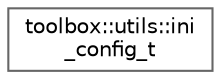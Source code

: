 digraph "Graphical Class Hierarchy"
{
 // LATEX_PDF_SIZE
  bgcolor="transparent";
  edge [fontname=Helvetica,fontsize=10,labelfontname=Helvetica,labelfontsize=10];
  node [fontname=Helvetica,fontsize=10,shape=box,height=0.2,width=0.4];
  rankdir="LR";
  Node0 [id="Node000000",label="toolbox::utils::ini\l_config_t",height=0.2,width=0.4,color="grey40", fillcolor="white", style="filled",URL="$classtoolbox_1_1utils_1_1ini__config__t.html",tooltip=" "];
}
